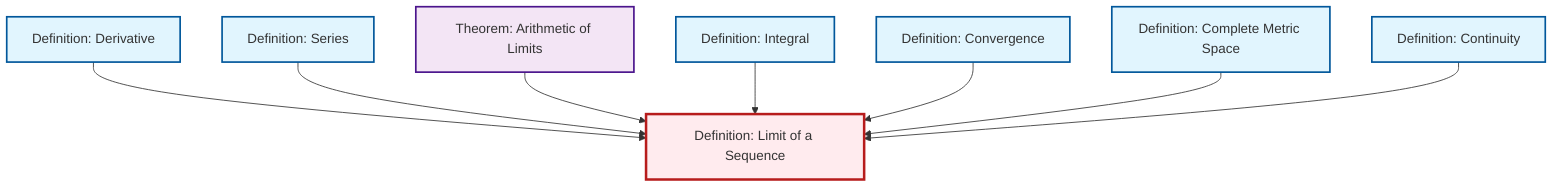 graph TD
    classDef definition fill:#e1f5fe,stroke:#01579b,stroke-width:2px
    classDef theorem fill:#f3e5f5,stroke:#4a148c,stroke-width:2px
    classDef axiom fill:#fff3e0,stroke:#e65100,stroke-width:2px
    classDef example fill:#e8f5e9,stroke:#1b5e20,stroke-width:2px
    classDef current fill:#ffebee,stroke:#b71c1c,stroke-width:3px
    def-derivative["Definition: Derivative"]:::definition
    thm-limit-arithmetic["Theorem: Arithmetic of Limits"]:::theorem
    def-convergence["Definition: Convergence"]:::definition
    def-series["Definition: Series"]:::definition
    def-continuity["Definition: Continuity"]:::definition
    def-limit["Definition: Limit of a Sequence"]:::definition
    def-integral["Definition: Integral"]:::definition
    def-complete-metric-space["Definition: Complete Metric Space"]:::definition
    def-derivative --> def-limit
    def-series --> def-limit
    thm-limit-arithmetic --> def-limit
    def-integral --> def-limit
    def-convergence --> def-limit
    def-complete-metric-space --> def-limit
    def-continuity --> def-limit
    class def-limit current
